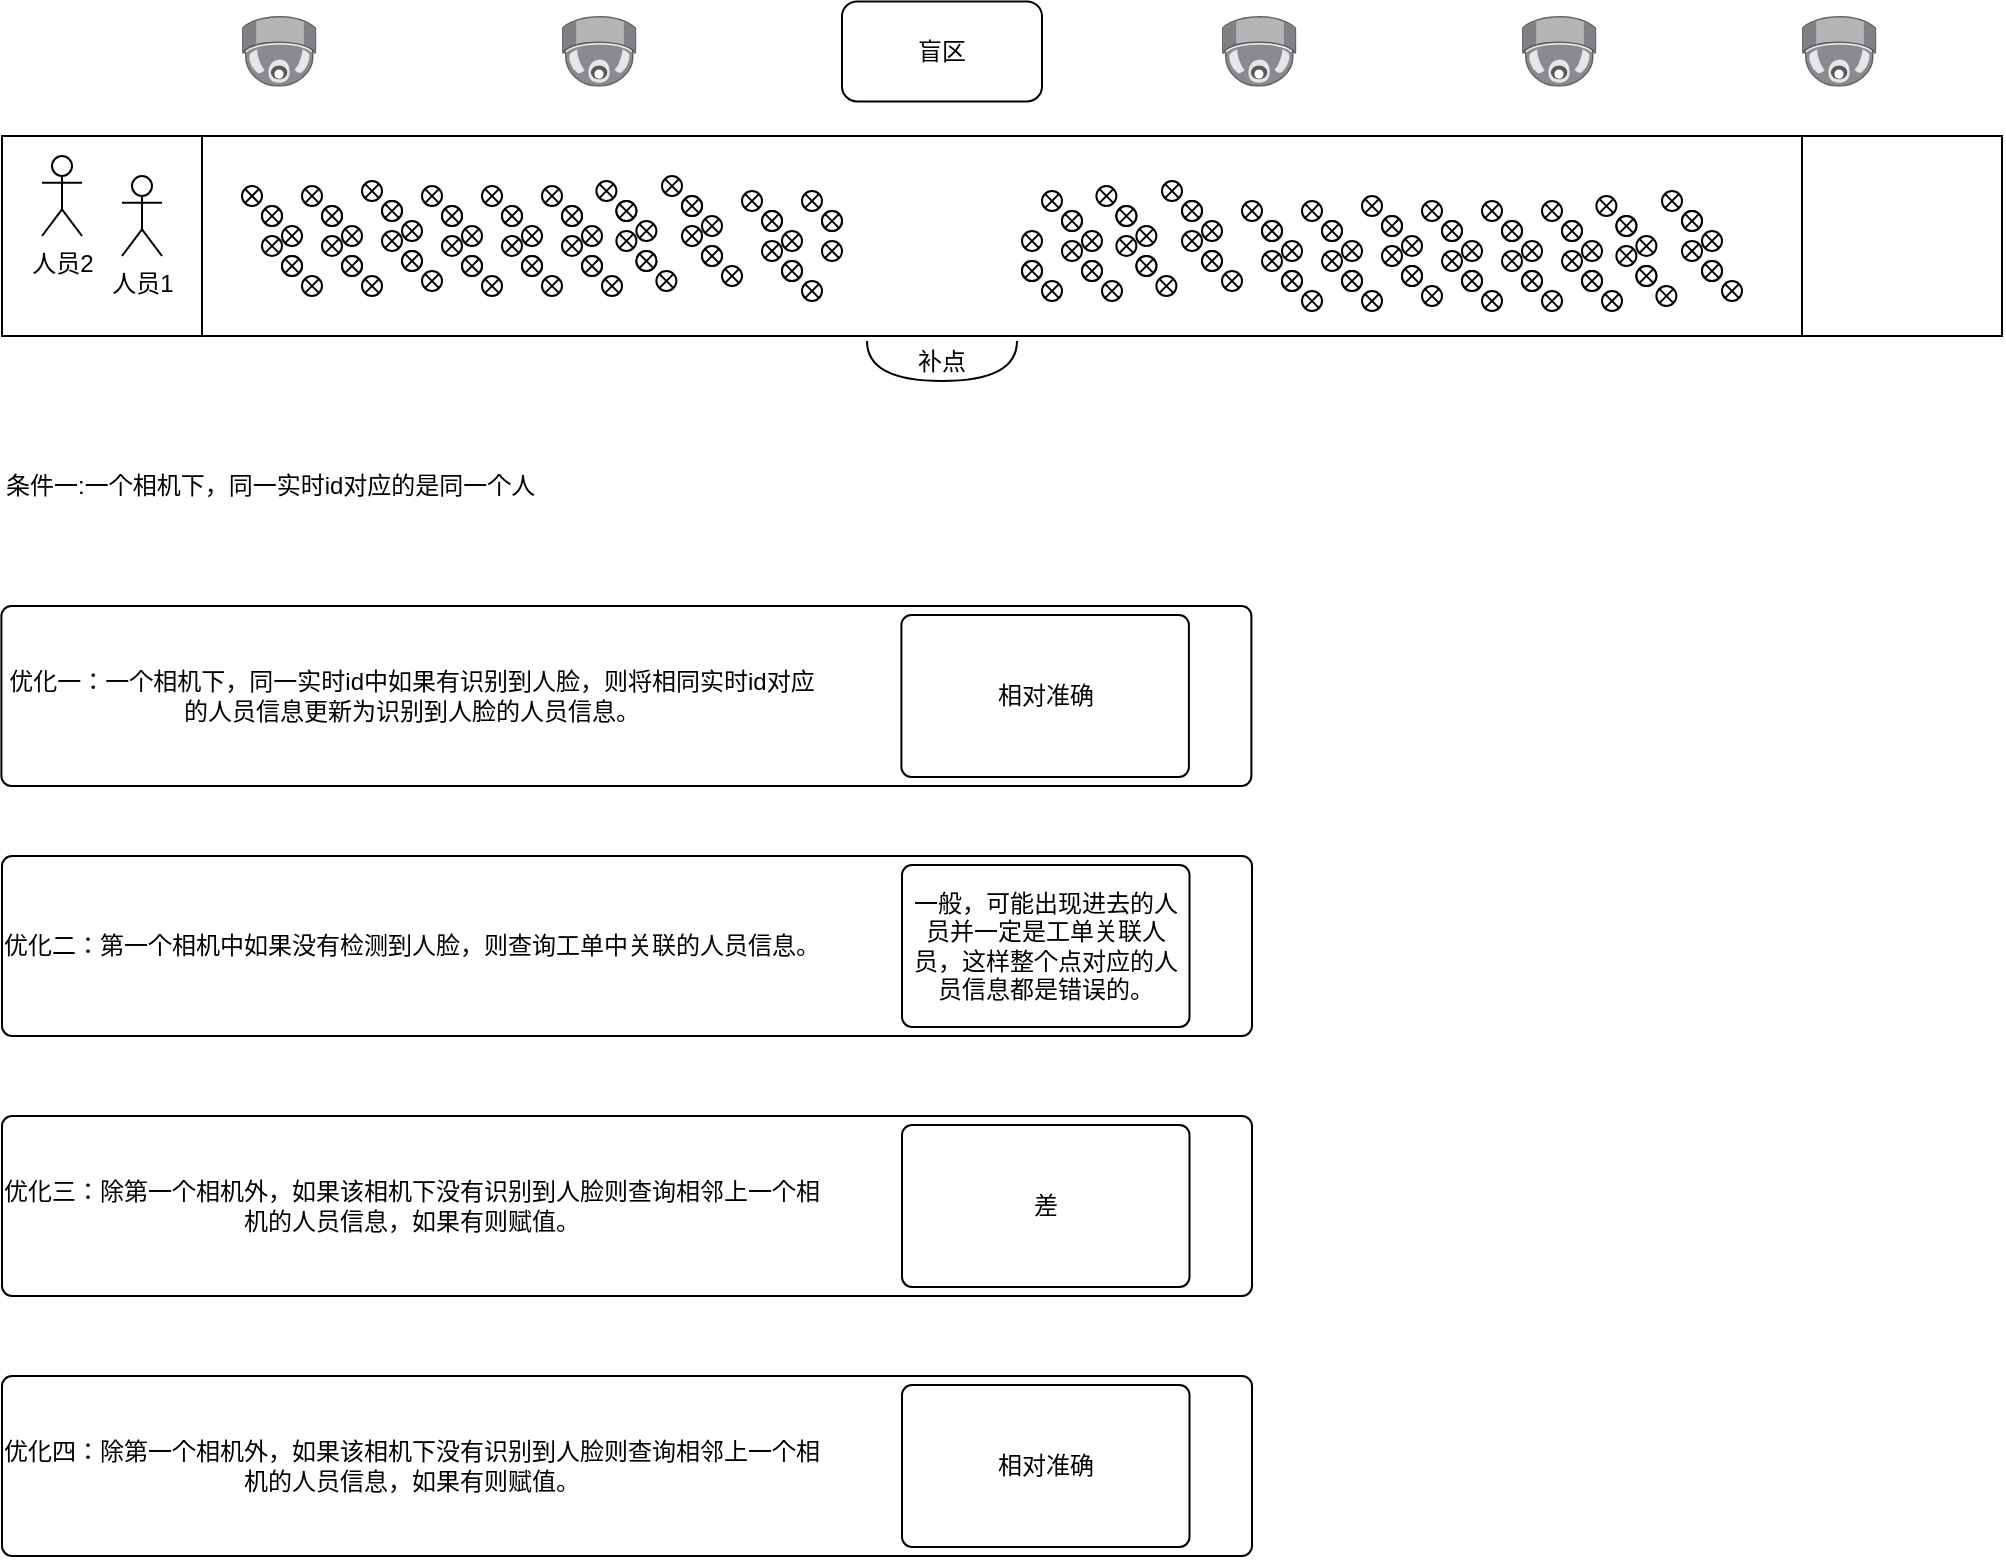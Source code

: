 <mxfile version="20.3.0" type="github">
  <diagram id="38toCDtvO72y1MS8dI_N" name="第 1 页">
    <mxGraphModel dx="892" dy="609" grid="1" gridSize="10" guides="1" tooltips="1" connect="1" arrows="1" fold="1" page="1" pageScale="1" pageWidth="827" pageHeight="1169" math="0" shadow="0">
      <root>
        <mxCell id="0" />
        <mxCell id="1" parent="0" />
        <mxCell id="1rM6C2h5TiVr_Z7WdG6Z-2" value="" style="shape=process;whiteSpace=wrap;html=1;backgroundOutline=1;" vertex="1" parent="1">
          <mxGeometry x="30" y="350" width="1000" height="100" as="geometry" />
        </mxCell>
        <mxCell id="1rM6C2h5TiVr_Z7WdG6Z-3" value="" style="points=[];aspect=fixed;html=1;align=center;shadow=0;dashed=0;image;image=img/lib/allied_telesis/security/Surveillance_Camera_Ceiling.svg;" vertex="1" parent="1">
          <mxGeometry x="150" y="290" width="37.2" height="35.4" as="geometry" />
        </mxCell>
        <mxCell id="1rM6C2h5TiVr_Z7WdG6Z-4" value="" style="points=[];aspect=fixed;html=1;align=center;shadow=0;dashed=0;image;image=img/lib/allied_telesis/security/Surveillance_Camera_Ceiling.svg;" vertex="1" parent="1">
          <mxGeometry x="310" y="290" width="37.2" height="35.4" as="geometry" />
        </mxCell>
        <mxCell id="1rM6C2h5TiVr_Z7WdG6Z-6" value="" style="points=[];aspect=fixed;html=1;align=center;shadow=0;dashed=0;image;image=img/lib/allied_telesis/security/Surveillance_Camera_Ceiling.svg;" vertex="1" parent="1">
          <mxGeometry x="640" y="290" width="37.2" height="35.4" as="geometry" />
        </mxCell>
        <mxCell id="1rM6C2h5TiVr_Z7WdG6Z-8" value="人员2" style="shape=umlActor;verticalLabelPosition=bottom;verticalAlign=top;html=1;" vertex="1" parent="1">
          <mxGeometry x="50" y="360" width="20" height="40" as="geometry" />
        </mxCell>
        <mxCell id="1rM6C2h5TiVr_Z7WdG6Z-9" value="" style="points=[];aspect=fixed;html=1;align=center;shadow=0;dashed=0;image;image=img/lib/allied_telesis/security/Surveillance_Camera_Ceiling.svg;" vertex="1" parent="1">
          <mxGeometry x="790" y="290" width="37.2" height="35.4" as="geometry" />
        </mxCell>
        <mxCell id="1rM6C2h5TiVr_Z7WdG6Z-10" value="" style="points=[];aspect=fixed;html=1;align=center;shadow=0;dashed=0;image;image=img/lib/allied_telesis/security/Surveillance_Camera_Ceiling.svg;" vertex="1" parent="1">
          <mxGeometry x="930" y="290" width="37.2" height="35.4" as="geometry" />
        </mxCell>
        <mxCell id="1rM6C2h5TiVr_Z7WdG6Z-11" value="人员1" style="shape=umlActor;verticalLabelPosition=bottom;verticalAlign=top;html=1;" vertex="1" parent="1">
          <mxGeometry x="90" y="370" width="20" height="40" as="geometry" />
        </mxCell>
        <mxCell id="1rM6C2h5TiVr_Z7WdG6Z-12" value="" style="shape=sumEllipse;perimeter=ellipsePerimeter;whiteSpace=wrap;html=1;backgroundOutline=1;" vertex="1" parent="1">
          <mxGeometry x="150" y="375" width="10" height="10" as="geometry" />
        </mxCell>
        <mxCell id="1rM6C2h5TiVr_Z7WdG6Z-13" value="" style="shape=sumEllipse;perimeter=ellipsePerimeter;whiteSpace=wrap;html=1;backgroundOutline=1;" vertex="1" parent="1">
          <mxGeometry x="160" y="400" width="10" height="10" as="geometry" />
        </mxCell>
        <mxCell id="1rM6C2h5TiVr_Z7WdG6Z-14" value="" style="shape=sumEllipse;perimeter=ellipsePerimeter;whiteSpace=wrap;html=1;backgroundOutline=1;" vertex="1" parent="1">
          <mxGeometry x="180" y="375" width="10" height="10" as="geometry" />
        </mxCell>
        <mxCell id="1rM6C2h5TiVr_Z7WdG6Z-15" value="" style="shape=sumEllipse;perimeter=ellipsePerimeter;whiteSpace=wrap;html=1;backgroundOutline=1;" vertex="1" parent="1">
          <mxGeometry x="190" y="400" width="10" height="10" as="geometry" />
        </mxCell>
        <mxCell id="1rM6C2h5TiVr_Z7WdG6Z-16" value="" style="shape=sumEllipse;perimeter=ellipsePerimeter;whiteSpace=wrap;html=1;backgroundOutline=1;" vertex="1" parent="1">
          <mxGeometry x="210" y="372.5" width="10" height="10" as="geometry" />
        </mxCell>
        <mxCell id="1rM6C2h5TiVr_Z7WdG6Z-17" value="" style="shape=sumEllipse;perimeter=ellipsePerimeter;whiteSpace=wrap;html=1;backgroundOutline=1;" vertex="1" parent="1">
          <mxGeometry x="220" y="397.5" width="10" height="10" as="geometry" />
        </mxCell>
        <mxCell id="1rM6C2h5TiVr_Z7WdG6Z-18" value="" style="shape=sumEllipse;perimeter=ellipsePerimeter;whiteSpace=wrap;html=1;backgroundOutline=1;" vertex="1" parent="1">
          <mxGeometry x="240" y="375" width="10" height="10" as="geometry" />
        </mxCell>
        <mxCell id="1rM6C2h5TiVr_Z7WdG6Z-19" value="" style="shape=sumEllipse;perimeter=ellipsePerimeter;whiteSpace=wrap;html=1;backgroundOutline=1;" vertex="1" parent="1">
          <mxGeometry x="250" y="400" width="10" height="10" as="geometry" />
        </mxCell>
        <mxCell id="1rM6C2h5TiVr_Z7WdG6Z-20" value="" style="shape=sumEllipse;perimeter=ellipsePerimeter;whiteSpace=wrap;html=1;backgroundOutline=1;" vertex="1" parent="1">
          <mxGeometry x="270" y="375" width="10" height="10" as="geometry" />
        </mxCell>
        <mxCell id="1rM6C2h5TiVr_Z7WdG6Z-21" value="" style="shape=sumEllipse;perimeter=ellipsePerimeter;whiteSpace=wrap;html=1;backgroundOutline=1;" vertex="1" parent="1">
          <mxGeometry x="280" y="400" width="10" height="10" as="geometry" />
        </mxCell>
        <mxCell id="1rM6C2h5TiVr_Z7WdG6Z-22" value="" style="shape=sumEllipse;perimeter=ellipsePerimeter;whiteSpace=wrap;html=1;backgroundOutline=1;" vertex="1" parent="1">
          <mxGeometry x="300" y="375" width="10" height="10" as="geometry" />
        </mxCell>
        <mxCell id="1rM6C2h5TiVr_Z7WdG6Z-23" value="" style="shape=sumEllipse;perimeter=ellipsePerimeter;whiteSpace=wrap;html=1;backgroundOutline=1;" vertex="1" parent="1">
          <mxGeometry x="310" y="400" width="10" height="10" as="geometry" />
        </mxCell>
        <mxCell id="1rM6C2h5TiVr_Z7WdG6Z-24" value="" style="shape=sumEllipse;perimeter=ellipsePerimeter;whiteSpace=wrap;html=1;backgroundOutline=1;" vertex="1" parent="1">
          <mxGeometry x="327.2" y="372.5" width="10" height="10" as="geometry" />
        </mxCell>
        <mxCell id="1rM6C2h5TiVr_Z7WdG6Z-25" value="" style="shape=sumEllipse;perimeter=ellipsePerimeter;whiteSpace=wrap;html=1;backgroundOutline=1;" vertex="1" parent="1">
          <mxGeometry x="337.2" y="397.5" width="10" height="10" as="geometry" />
        </mxCell>
        <mxCell id="1rM6C2h5TiVr_Z7WdG6Z-26" value="" style="shape=sumEllipse;perimeter=ellipsePerimeter;whiteSpace=wrap;html=1;backgroundOutline=1;" vertex="1" parent="1">
          <mxGeometry x="360" y="370" width="10" height="10" as="geometry" />
        </mxCell>
        <mxCell id="1rM6C2h5TiVr_Z7WdG6Z-27" value="" style="shape=sumEllipse;perimeter=ellipsePerimeter;whiteSpace=wrap;html=1;backgroundOutline=1;" vertex="1" parent="1">
          <mxGeometry x="370" y="395" width="10" height="10" as="geometry" />
        </mxCell>
        <mxCell id="1rM6C2h5TiVr_Z7WdG6Z-28" value="" style="shape=sumEllipse;perimeter=ellipsePerimeter;whiteSpace=wrap;html=1;backgroundOutline=1;" vertex="1" parent="1">
          <mxGeometry x="160" y="385" width="10" height="10" as="geometry" />
        </mxCell>
        <mxCell id="1rM6C2h5TiVr_Z7WdG6Z-29" value="" style="shape=sumEllipse;perimeter=ellipsePerimeter;whiteSpace=wrap;html=1;backgroundOutline=1;" vertex="1" parent="1">
          <mxGeometry x="170" y="410" width="10" height="10" as="geometry" />
        </mxCell>
        <mxCell id="1rM6C2h5TiVr_Z7WdG6Z-30" value="" style="shape=sumEllipse;perimeter=ellipsePerimeter;whiteSpace=wrap;html=1;backgroundOutline=1;" vertex="1" parent="1">
          <mxGeometry x="190" y="385" width="10" height="10" as="geometry" />
        </mxCell>
        <mxCell id="1rM6C2h5TiVr_Z7WdG6Z-31" value="" style="shape=sumEllipse;perimeter=ellipsePerimeter;whiteSpace=wrap;html=1;backgroundOutline=1;" vertex="1" parent="1">
          <mxGeometry x="200" y="410" width="10" height="10" as="geometry" />
        </mxCell>
        <mxCell id="1rM6C2h5TiVr_Z7WdG6Z-32" value="" style="shape=sumEllipse;perimeter=ellipsePerimeter;whiteSpace=wrap;html=1;backgroundOutline=1;" vertex="1" parent="1">
          <mxGeometry x="220" y="382.5" width="10" height="10" as="geometry" />
        </mxCell>
        <mxCell id="1rM6C2h5TiVr_Z7WdG6Z-33" value="" style="shape=sumEllipse;perimeter=ellipsePerimeter;whiteSpace=wrap;html=1;backgroundOutline=1;" vertex="1" parent="1">
          <mxGeometry x="230" y="407.5" width="10" height="10" as="geometry" />
        </mxCell>
        <mxCell id="1rM6C2h5TiVr_Z7WdG6Z-34" value="" style="shape=sumEllipse;perimeter=ellipsePerimeter;whiteSpace=wrap;html=1;backgroundOutline=1;" vertex="1" parent="1">
          <mxGeometry x="250" y="385" width="10" height="10" as="geometry" />
        </mxCell>
        <mxCell id="1rM6C2h5TiVr_Z7WdG6Z-35" value="" style="shape=sumEllipse;perimeter=ellipsePerimeter;whiteSpace=wrap;html=1;backgroundOutline=1;" vertex="1" parent="1">
          <mxGeometry x="260" y="410" width="10" height="10" as="geometry" />
        </mxCell>
        <mxCell id="1rM6C2h5TiVr_Z7WdG6Z-36" value="" style="shape=sumEllipse;perimeter=ellipsePerimeter;whiteSpace=wrap;html=1;backgroundOutline=1;" vertex="1" parent="1">
          <mxGeometry x="280" y="385" width="10" height="10" as="geometry" />
        </mxCell>
        <mxCell id="1rM6C2h5TiVr_Z7WdG6Z-37" value="" style="shape=sumEllipse;perimeter=ellipsePerimeter;whiteSpace=wrap;html=1;backgroundOutline=1;" vertex="1" parent="1">
          <mxGeometry x="290" y="410" width="10" height="10" as="geometry" />
        </mxCell>
        <mxCell id="1rM6C2h5TiVr_Z7WdG6Z-38" value="" style="shape=sumEllipse;perimeter=ellipsePerimeter;whiteSpace=wrap;html=1;backgroundOutline=1;" vertex="1" parent="1">
          <mxGeometry x="310" y="385" width="10" height="10" as="geometry" />
        </mxCell>
        <mxCell id="1rM6C2h5TiVr_Z7WdG6Z-39" value="" style="shape=sumEllipse;perimeter=ellipsePerimeter;whiteSpace=wrap;html=1;backgroundOutline=1;" vertex="1" parent="1">
          <mxGeometry x="320" y="410" width="10" height="10" as="geometry" />
        </mxCell>
        <mxCell id="1rM6C2h5TiVr_Z7WdG6Z-40" value="" style="shape=sumEllipse;perimeter=ellipsePerimeter;whiteSpace=wrap;html=1;backgroundOutline=1;" vertex="1" parent="1">
          <mxGeometry x="337.2" y="382.5" width="10" height="10" as="geometry" />
        </mxCell>
        <mxCell id="1rM6C2h5TiVr_Z7WdG6Z-41" value="" style="shape=sumEllipse;perimeter=ellipsePerimeter;whiteSpace=wrap;html=1;backgroundOutline=1;" vertex="1" parent="1">
          <mxGeometry x="347.2" y="407.5" width="10" height="10" as="geometry" />
        </mxCell>
        <mxCell id="1rM6C2h5TiVr_Z7WdG6Z-42" value="" style="shape=sumEllipse;perimeter=ellipsePerimeter;whiteSpace=wrap;html=1;backgroundOutline=1;" vertex="1" parent="1">
          <mxGeometry x="370" y="380" width="10" height="10" as="geometry" />
        </mxCell>
        <mxCell id="1rM6C2h5TiVr_Z7WdG6Z-43" value="" style="shape=sumEllipse;perimeter=ellipsePerimeter;whiteSpace=wrap;html=1;backgroundOutline=1;" vertex="1" parent="1">
          <mxGeometry x="380" y="405" width="10" height="10" as="geometry" />
        </mxCell>
        <mxCell id="1rM6C2h5TiVr_Z7WdG6Z-44" value="" style="shape=sumEllipse;perimeter=ellipsePerimeter;whiteSpace=wrap;html=1;backgroundOutline=1;" vertex="1" parent="1">
          <mxGeometry x="160" y="385" width="10" height="10" as="geometry" />
        </mxCell>
        <mxCell id="1rM6C2h5TiVr_Z7WdG6Z-45" value="" style="shape=sumEllipse;perimeter=ellipsePerimeter;whiteSpace=wrap;html=1;backgroundOutline=1;" vertex="1" parent="1">
          <mxGeometry x="170" y="410" width="10" height="10" as="geometry" />
        </mxCell>
        <mxCell id="1rM6C2h5TiVr_Z7WdG6Z-46" value="" style="shape=sumEllipse;perimeter=ellipsePerimeter;whiteSpace=wrap;html=1;backgroundOutline=1;" vertex="1" parent="1">
          <mxGeometry x="190" y="385" width="10" height="10" as="geometry" />
        </mxCell>
        <mxCell id="1rM6C2h5TiVr_Z7WdG6Z-47" value="" style="shape=sumEllipse;perimeter=ellipsePerimeter;whiteSpace=wrap;html=1;backgroundOutline=1;" vertex="1" parent="1">
          <mxGeometry x="200" y="410" width="10" height="10" as="geometry" />
        </mxCell>
        <mxCell id="1rM6C2h5TiVr_Z7WdG6Z-48" value="" style="shape=sumEllipse;perimeter=ellipsePerimeter;whiteSpace=wrap;html=1;backgroundOutline=1;" vertex="1" parent="1">
          <mxGeometry x="220" y="382.5" width="10" height="10" as="geometry" />
        </mxCell>
        <mxCell id="1rM6C2h5TiVr_Z7WdG6Z-49" value="" style="shape=sumEllipse;perimeter=ellipsePerimeter;whiteSpace=wrap;html=1;backgroundOutline=1;" vertex="1" parent="1">
          <mxGeometry x="230" y="407.5" width="10" height="10" as="geometry" />
        </mxCell>
        <mxCell id="1rM6C2h5TiVr_Z7WdG6Z-50" value="" style="shape=sumEllipse;perimeter=ellipsePerimeter;whiteSpace=wrap;html=1;backgroundOutline=1;" vertex="1" parent="1">
          <mxGeometry x="250" y="385" width="10" height="10" as="geometry" />
        </mxCell>
        <mxCell id="1rM6C2h5TiVr_Z7WdG6Z-51" value="" style="shape=sumEllipse;perimeter=ellipsePerimeter;whiteSpace=wrap;html=1;backgroundOutline=1;" vertex="1" parent="1">
          <mxGeometry x="260" y="410" width="10" height="10" as="geometry" />
        </mxCell>
        <mxCell id="1rM6C2h5TiVr_Z7WdG6Z-52" value="" style="shape=sumEllipse;perimeter=ellipsePerimeter;whiteSpace=wrap;html=1;backgroundOutline=1;" vertex="1" parent="1">
          <mxGeometry x="280" y="385" width="10" height="10" as="geometry" />
        </mxCell>
        <mxCell id="1rM6C2h5TiVr_Z7WdG6Z-53" value="" style="shape=sumEllipse;perimeter=ellipsePerimeter;whiteSpace=wrap;html=1;backgroundOutline=1;" vertex="1" parent="1">
          <mxGeometry x="290" y="410" width="10" height="10" as="geometry" />
        </mxCell>
        <mxCell id="1rM6C2h5TiVr_Z7WdG6Z-54" value="" style="shape=sumEllipse;perimeter=ellipsePerimeter;whiteSpace=wrap;html=1;backgroundOutline=1;" vertex="1" parent="1">
          <mxGeometry x="310" y="385" width="10" height="10" as="geometry" />
        </mxCell>
        <mxCell id="1rM6C2h5TiVr_Z7WdG6Z-55" value="" style="shape=sumEllipse;perimeter=ellipsePerimeter;whiteSpace=wrap;html=1;backgroundOutline=1;" vertex="1" parent="1">
          <mxGeometry x="320" y="410" width="10" height="10" as="geometry" />
        </mxCell>
        <mxCell id="1rM6C2h5TiVr_Z7WdG6Z-56" value="" style="shape=sumEllipse;perimeter=ellipsePerimeter;whiteSpace=wrap;html=1;backgroundOutline=1;" vertex="1" parent="1">
          <mxGeometry x="337.2" y="382.5" width="10" height="10" as="geometry" />
        </mxCell>
        <mxCell id="1rM6C2h5TiVr_Z7WdG6Z-57" value="" style="shape=sumEllipse;perimeter=ellipsePerimeter;whiteSpace=wrap;html=1;backgroundOutline=1;" vertex="1" parent="1">
          <mxGeometry x="347.2" y="407.5" width="10" height="10" as="geometry" />
        </mxCell>
        <mxCell id="1rM6C2h5TiVr_Z7WdG6Z-58" value="" style="shape=sumEllipse;perimeter=ellipsePerimeter;whiteSpace=wrap;html=1;backgroundOutline=1;" vertex="1" parent="1">
          <mxGeometry x="370" y="380" width="10" height="10" as="geometry" />
        </mxCell>
        <mxCell id="1rM6C2h5TiVr_Z7WdG6Z-59" value="" style="shape=sumEllipse;perimeter=ellipsePerimeter;whiteSpace=wrap;html=1;backgroundOutline=1;" vertex="1" parent="1">
          <mxGeometry x="380" y="405" width="10" height="10" as="geometry" />
        </mxCell>
        <mxCell id="1rM6C2h5TiVr_Z7WdG6Z-60" value="" style="shape=sumEllipse;perimeter=ellipsePerimeter;whiteSpace=wrap;html=1;backgroundOutline=1;" vertex="1" parent="1">
          <mxGeometry x="170" y="395" width="10" height="10" as="geometry" />
        </mxCell>
        <mxCell id="1rM6C2h5TiVr_Z7WdG6Z-61" value="" style="shape=sumEllipse;perimeter=ellipsePerimeter;whiteSpace=wrap;html=1;backgroundOutline=1;" vertex="1" parent="1">
          <mxGeometry x="180" y="420" width="10" height="10" as="geometry" />
        </mxCell>
        <mxCell id="1rM6C2h5TiVr_Z7WdG6Z-62" value="" style="shape=sumEllipse;perimeter=ellipsePerimeter;whiteSpace=wrap;html=1;backgroundOutline=1;" vertex="1" parent="1">
          <mxGeometry x="200" y="395" width="10" height="10" as="geometry" />
        </mxCell>
        <mxCell id="1rM6C2h5TiVr_Z7WdG6Z-63" value="" style="shape=sumEllipse;perimeter=ellipsePerimeter;whiteSpace=wrap;html=1;backgroundOutline=1;" vertex="1" parent="1">
          <mxGeometry x="210" y="420" width="10" height="10" as="geometry" />
        </mxCell>
        <mxCell id="1rM6C2h5TiVr_Z7WdG6Z-64" value="" style="shape=sumEllipse;perimeter=ellipsePerimeter;whiteSpace=wrap;html=1;backgroundOutline=1;" vertex="1" parent="1">
          <mxGeometry x="230" y="392.5" width="10" height="10" as="geometry" />
        </mxCell>
        <mxCell id="1rM6C2h5TiVr_Z7WdG6Z-65" value="" style="shape=sumEllipse;perimeter=ellipsePerimeter;whiteSpace=wrap;html=1;backgroundOutline=1;" vertex="1" parent="1">
          <mxGeometry x="240" y="417.5" width="10" height="10" as="geometry" />
        </mxCell>
        <mxCell id="1rM6C2h5TiVr_Z7WdG6Z-66" value="" style="shape=sumEllipse;perimeter=ellipsePerimeter;whiteSpace=wrap;html=1;backgroundOutline=1;" vertex="1" parent="1">
          <mxGeometry x="260" y="395" width="10" height="10" as="geometry" />
        </mxCell>
        <mxCell id="1rM6C2h5TiVr_Z7WdG6Z-67" value="" style="shape=sumEllipse;perimeter=ellipsePerimeter;whiteSpace=wrap;html=1;backgroundOutline=1;" vertex="1" parent="1">
          <mxGeometry x="270" y="420" width="10" height="10" as="geometry" />
        </mxCell>
        <mxCell id="1rM6C2h5TiVr_Z7WdG6Z-68" value="" style="shape=sumEllipse;perimeter=ellipsePerimeter;whiteSpace=wrap;html=1;backgroundOutline=1;" vertex="1" parent="1">
          <mxGeometry x="290" y="395" width="10" height="10" as="geometry" />
        </mxCell>
        <mxCell id="1rM6C2h5TiVr_Z7WdG6Z-69" value="" style="shape=sumEllipse;perimeter=ellipsePerimeter;whiteSpace=wrap;html=1;backgroundOutline=1;" vertex="1" parent="1">
          <mxGeometry x="300" y="420" width="10" height="10" as="geometry" />
        </mxCell>
        <mxCell id="1rM6C2h5TiVr_Z7WdG6Z-70" value="" style="shape=sumEllipse;perimeter=ellipsePerimeter;whiteSpace=wrap;html=1;backgroundOutline=1;" vertex="1" parent="1">
          <mxGeometry x="320" y="395" width="10" height="10" as="geometry" />
        </mxCell>
        <mxCell id="1rM6C2h5TiVr_Z7WdG6Z-71" value="" style="shape=sumEllipse;perimeter=ellipsePerimeter;whiteSpace=wrap;html=1;backgroundOutline=1;" vertex="1" parent="1">
          <mxGeometry x="330" y="420" width="10" height="10" as="geometry" />
        </mxCell>
        <mxCell id="1rM6C2h5TiVr_Z7WdG6Z-72" value="" style="shape=sumEllipse;perimeter=ellipsePerimeter;whiteSpace=wrap;html=1;backgroundOutline=1;" vertex="1" parent="1">
          <mxGeometry x="347.2" y="392.5" width="10" height="10" as="geometry" />
        </mxCell>
        <mxCell id="1rM6C2h5TiVr_Z7WdG6Z-73" value="" style="shape=sumEllipse;perimeter=ellipsePerimeter;whiteSpace=wrap;html=1;backgroundOutline=1;" vertex="1" parent="1">
          <mxGeometry x="357.2" y="417.5" width="10" height="10" as="geometry" />
        </mxCell>
        <mxCell id="1rM6C2h5TiVr_Z7WdG6Z-74" value="" style="shape=sumEllipse;perimeter=ellipsePerimeter;whiteSpace=wrap;html=1;backgroundOutline=1;" vertex="1" parent="1">
          <mxGeometry x="380" y="390" width="10" height="10" as="geometry" />
        </mxCell>
        <mxCell id="1rM6C2h5TiVr_Z7WdG6Z-75" value="" style="shape=sumEllipse;perimeter=ellipsePerimeter;whiteSpace=wrap;html=1;backgroundOutline=1;" vertex="1" parent="1">
          <mxGeometry x="390" y="415" width="10" height="10" as="geometry" />
        </mxCell>
        <mxCell id="1rM6C2h5TiVr_Z7WdG6Z-76" value="" style="shape=sumEllipse;perimeter=ellipsePerimeter;whiteSpace=wrap;html=1;backgroundOutline=1;" vertex="1" parent="1">
          <mxGeometry x="400" y="377.5" width="10" height="10" as="geometry" />
        </mxCell>
        <mxCell id="1rM6C2h5TiVr_Z7WdG6Z-77" value="" style="shape=sumEllipse;perimeter=ellipsePerimeter;whiteSpace=wrap;html=1;backgroundOutline=1;" vertex="1" parent="1">
          <mxGeometry x="410" y="402.5" width="10" height="10" as="geometry" />
        </mxCell>
        <mxCell id="1rM6C2h5TiVr_Z7WdG6Z-78" value="" style="shape=sumEllipse;perimeter=ellipsePerimeter;whiteSpace=wrap;html=1;backgroundOutline=1;" vertex="1" parent="1">
          <mxGeometry x="430" y="377.5" width="10" height="10" as="geometry" />
        </mxCell>
        <mxCell id="1rM6C2h5TiVr_Z7WdG6Z-79" value="" style="shape=sumEllipse;perimeter=ellipsePerimeter;whiteSpace=wrap;html=1;backgroundOutline=1;" vertex="1" parent="1">
          <mxGeometry x="440" y="402.5" width="10" height="10" as="geometry" />
        </mxCell>
        <mxCell id="1rM6C2h5TiVr_Z7WdG6Z-86" value="" style="shape=sumEllipse;perimeter=ellipsePerimeter;whiteSpace=wrap;html=1;backgroundOutline=1;" vertex="1" parent="1">
          <mxGeometry x="550" y="377.5" width="10" height="10" as="geometry" />
        </mxCell>
        <mxCell id="1rM6C2h5TiVr_Z7WdG6Z-87" value="" style="shape=sumEllipse;perimeter=ellipsePerimeter;whiteSpace=wrap;html=1;backgroundOutline=1;" vertex="1" parent="1">
          <mxGeometry x="560" y="402.5" width="10" height="10" as="geometry" />
        </mxCell>
        <mxCell id="1rM6C2h5TiVr_Z7WdG6Z-88" value="" style="shape=sumEllipse;perimeter=ellipsePerimeter;whiteSpace=wrap;html=1;backgroundOutline=1;" vertex="1" parent="1">
          <mxGeometry x="577.2" y="375" width="10" height="10" as="geometry" />
        </mxCell>
        <mxCell id="1rM6C2h5TiVr_Z7WdG6Z-89" value="" style="shape=sumEllipse;perimeter=ellipsePerimeter;whiteSpace=wrap;html=1;backgroundOutline=1;" vertex="1" parent="1">
          <mxGeometry x="587.2" y="400" width="10" height="10" as="geometry" />
        </mxCell>
        <mxCell id="1rM6C2h5TiVr_Z7WdG6Z-90" value="" style="shape=sumEllipse;perimeter=ellipsePerimeter;whiteSpace=wrap;html=1;backgroundOutline=1;" vertex="1" parent="1">
          <mxGeometry x="610" y="372.5" width="10" height="10" as="geometry" />
        </mxCell>
        <mxCell id="1rM6C2h5TiVr_Z7WdG6Z-91" value="" style="shape=sumEllipse;perimeter=ellipsePerimeter;whiteSpace=wrap;html=1;backgroundOutline=1;" vertex="1" parent="1">
          <mxGeometry x="620" y="397.5" width="10" height="10" as="geometry" />
        </mxCell>
        <mxCell id="1rM6C2h5TiVr_Z7WdG6Z-92" value="" style="shape=sumEllipse;perimeter=ellipsePerimeter;whiteSpace=wrap;html=1;backgroundOutline=1;" vertex="1" parent="1">
          <mxGeometry x="410" y="387.5" width="10" height="10" as="geometry" />
        </mxCell>
        <mxCell id="1rM6C2h5TiVr_Z7WdG6Z-93" value="" style="shape=sumEllipse;perimeter=ellipsePerimeter;whiteSpace=wrap;html=1;backgroundOutline=1;" vertex="1" parent="1">
          <mxGeometry x="420" y="412.5" width="10" height="10" as="geometry" />
        </mxCell>
        <mxCell id="1rM6C2h5TiVr_Z7WdG6Z-94" value="" style="shape=sumEllipse;perimeter=ellipsePerimeter;whiteSpace=wrap;html=1;backgroundOutline=1;" vertex="1" parent="1">
          <mxGeometry x="440" y="387.5" width="10" height="10" as="geometry" />
        </mxCell>
        <mxCell id="1rM6C2h5TiVr_Z7WdG6Z-101" value="" style="shape=sumEllipse;perimeter=ellipsePerimeter;whiteSpace=wrap;html=1;backgroundOutline=1;" vertex="1" parent="1">
          <mxGeometry x="540" y="412.5" width="10" height="10" as="geometry" />
        </mxCell>
        <mxCell id="1rM6C2h5TiVr_Z7WdG6Z-102" value="" style="shape=sumEllipse;perimeter=ellipsePerimeter;whiteSpace=wrap;html=1;backgroundOutline=1;" vertex="1" parent="1">
          <mxGeometry x="560" y="387.5" width="10" height="10" as="geometry" />
        </mxCell>
        <mxCell id="1rM6C2h5TiVr_Z7WdG6Z-103" value="" style="shape=sumEllipse;perimeter=ellipsePerimeter;whiteSpace=wrap;html=1;backgroundOutline=1;" vertex="1" parent="1">
          <mxGeometry x="570" y="412.5" width="10" height="10" as="geometry" />
        </mxCell>
        <mxCell id="1rM6C2h5TiVr_Z7WdG6Z-104" value="" style="shape=sumEllipse;perimeter=ellipsePerimeter;whiteSpace=wrap;html=1;backgroundOutline=1;" vertex="1" parent="1">
          <mxGeometry x="587.2" y="385" width="10" height="10" as="geometry" />
        </mxCell>
        <mxCell id="1rM6C2h5TiVr_Z7WdG6Z-105" value="" style="shape=sumEllipse;perimeter=ellipsePerimeter;whiteSpace=wrap;html=1;backgroundOutline=1;" vertex="1" parent="1">
          <mxGeometry x="597.2" y="410" width="10" height="10" as="geometry" />
        </mxCell>
        <mxCell id="1rM6C2h5TiVr_Z7WdG6Z-106" value="" style="shape=sumEllipse;perimeter=ellipsePerimeter;whiteSpace=wrap;html=1;backgroundOutline=1;" vertex="1" parent="1">
          <mxGeometry x="620" y="382.5" width="10" height="10" as="geometry" />
        </mxCell>
        <mxCell id="1rM6C2h5TiVr_Z7WdG6Z-107" value="" style="shape=sumEllipse;perimeter=ellipsePerimeter;whiteSpace=wrap;html=1;backgroundOutline=1;" vertex="1" parent="1">
          <mxGeometry x="630" y="407.5" width="10" height="10" as="geometry" />
        </mxCell>
        <mxCell id="1rM6C2h5TiVr_Z7WdG6Z-108" value="" style="shape=sumEllipse;perimeter=ellipsePerimeter;whiteSpace=wrap;html=1;backgroundOutline=1;" vertex="1" parent="1">
          <mxGeometry x="410" y="387.5" width="10" height="10" as="geometry" />
        </mxCell>
        <mxCell id="1rM6C2h5TiVr_Z7WdG6Z-109" value="" style="shape=sumEllipse;perimeter=ellipsePerimeter;whiteSpace=wrap;html=1;backgroundOutline=1;" vertex="1" parent="1">
          <mxGeometry x="420" y="412.5" width="10" height="10" as="geometry" />
        </mxCell>
        <mxCell id="1rM6C2h5TiVr_Z7WdG6Z-110" value="" style="shape=sumEllipse;perimeter=ellipsePerimeter;whiteSpace=wrap;html=1;backgroundOutline=1;" vertex="1" parent="1">
          <mxGeometry x="440" y="387.5" width="10" height="10" as="geometry" />
        </mxCell>
        <mxCell id="1rM6C2h5TiVr_Z7WdG6Z-117" value="" style="shape=sumEllipse;perimeter=ellipsePerimeter;whiteSpace=wrap;html=1;backgroundOutline=1;" vertex="1" parent="1">
          <mxGeometry x="540" y="412.5" width="10" height="10" as="geometry" />
        </mxCell>
        <mxCell id="1rM6C2h5TiVr_Z7WdG6Z-118" value="" style="shape=sumEllipse;perimeter=ellipsePerimeter;whiteSpace=wrap;html=1;backgroundOutline=1;" vertex="1" parent="1">
          <mxGeometry x="560" y="387.5" width="10" height="10" as="geometry" />
        </mxCell>
        <mxCell id="1rM6C2h5TiVr_Z7WdG6Z-119" value="" style="shape=sumEllipse;perimeter=ellipsePerimeter;whiteSpace=wrap;html=1;backgroundOutline=1;" vertex="1" parent="1">
          <mxGeometry x="570" y="412.5" width="10" height="10" as="geometry" />
        </mxCell>
        <mxCell id="1rM6C2h5TiVr_Z7WdG6Z-120" value="" style="shape=sumEllipse;perimeter=ellipsePerimeter;whiteSpace=wrap;html=1;backgroundOutline=1;" vertex="1" parent="1">
          <mxGeometry x="587.2" y="385" width="10" height="10" as="geometry" />
        </mxCell>
        <mxCell id="1rM6C2h5TiVr_Z7WdG6Z-121" value="" style="shape=sumEllipse;perimeter=ellipsePerimeter;whiteSpace=wrap;html=1;backgroundOutline=1;" vertex="1" parent="1">
          <mxGeometry x="597.2" y="410" width="10" height="10" as="geometry" />
        </mxCell>
        <mxCell id="1rM6C2h5TiVr_Z7WdG6Z-122" value="" style="shape=sumEllipse;perimeter=ellipsePerimeter;whiteSpace=wrap;html=1;backgroundOutline=1;" vertex="1" parent="1">
          <mxGeometry x="620" y="382.5" width="10" height="10" as="geometry" />
        </mxCell>
        <mxCell id="1rM6C2h5TiVr_Z7WdG6Z-123" value="" style="shape=sumEllipse;perimeter=ellipsePerimeter;whiteSpace=wrap;html=1;backgroundOutline=1;" vertex="1" parent="1">
          <mxGeometry x="630" y="407.5" width="10" height="10" as="geometry" />
        </mxCell>
        <mxCell id="1rM6C2h5TiVr_Z7WdG6Z-124" value="" style="shape=sumEllipse;perimeter=ellipsePerimeter;whiteSpace=wrap;html=1;backgroundOutline=1;" vertex="1" parent="1">
          <mxGeometry x="420" y="397.5" width="10" height="10" as="geometry" />
        </mxCell>
        <mxCell id="1rM6C2h5TiVr_Z7WdG6Z-125" value="" style="shape=sumEllipse;perimeter=ellipsePerimeter;whiteSpace=wrap;html=1;backgroundOutline=1;" vertex="1" parent="1">
          <mxGeometry x="430" y="422.5" width="10" height="10" as="geometry" />
        </mxCell>
        <mxCell id="1rM6C2h5TiVr_Z7WdG6Z-132" value="" style="shape=sumEllipse;perimeter=ellipsePerimeter;whiteSpace=wrap;html=1;backgroundOutline=1;" vertex="1" parent="1">
          <mxGeometry x="540" y="397.5" width="10" height="10" as="geometry" />
        </mxCell>
        <mxCell id="1rM6C2h5TiVr_Z7WdG6Z-133" value="" style="shape=sumEllipse;perimeter=ellipsePerimeter;whiteSpace=wrap;html=1;backgroundOutline=1;" vertex="1" parent="1">
          <mxGeometry x="550" y="422.5" width="10" height="10" as="geometry" />
        </mxCell>
        <mxCell id="1rM6C2h5TiVr_Z7WdG6Z-134" value="" style="shape=sumEllipse;perimeter=ellipsePerimeter;whiteSpace=wrap;html=1;backgroundOutline=1;" vertex="1" parent="1">
          <mxGeometry x="570" y="397.5" width="10" height="10" as="geometry" />
        </mxCell>
        <mxCell id="1rM6C2h5TiVr_Z7WdG6Z-135" value="" style="shape=sumEllipse;perimeter=ellipsePerimeter;whiteSpace=wrap;html=1;backgroundOutline=1;" vertex="1" parent="1">
          <mxGeometry x="580" y="422.5" width="10" height="10" as="geometry" />
        </mxCell>
        <mxCell id="1rM6C2h5TiVr_Z7WdG6Z-136" value="" style="shape=sumEllipse;perimeter=ellipsePerimeter;whiteSpace=wrap;html=1;backgroundOutline=1;" vertex="1" parent="1">
          <mxGeometry x="597.2" y="395" width="10" height="10" as="geometry" />
        </mxCell>
        <mxCell id="1rM6C2h5TiVr_Z7WdG6Z-137" value="" style="shape=sumEllipse;perimeter=ellipsePerimeter;whiteSpace=wrap;html=1;backgroundOutline=1;" vertex="1" parent="1">
          <mxGeometry x="607.2" y="420" width="10" height="10" as="geometry" />
        </mxCell>
        <mxCell id="1rM6C2h5TiVr_Z7WdG6Z-138" value="" style="shape=sumEllipse;perimeter=ellipsePerimeter;whiteSpace=wrap;html=1;backgroundOutline=1;" vertex="1" parent="1">
          <mxGeometry x="630" y="392.5" width="10" height="10" as="geometry" />
        </mxCell>
        <mxCell id="1rM6C2h5TiVr_Z7WdG6Z-139" value="" style="shape=sumEllipse;perimeter=ellipsePerimeter;whiteSpace=wrap;html=1;backgroundOutline=1;" vertex="1" parent="1">
          <mxGeometry x="640" y="417.5" width="10" height="10" as="geometry" />
        </mxCell>
        <mxCell id="1rM6C2h5TiVr_Z7WdG6Z-140" value="" style="shape=sumEllipse;perimeter=ellipsePerimeter;whiteSpace=wrap;html=1;backgroundOutline=1;" vertex="1" parent="1">
          <mxGeometry x="650" y="382.5" width="10" height="10" as="geometry" />
        </mxCell>
        <mxCell id="1rM6C2h5TiVr_Z7WdG6Z-141" value="" style="shape=sumEllipse;perimeter=ellipsePerimeter;whiteSpace=wrap;html=1;backgroundOutline=1;" vertex="1" parent="1">
          <mxGeometry x="660" y="407.5" width="10" height="10" as="geometry" />
        </mxCell>
        <mxCell id="1rM6C2h5TiVr_Z7WdG6Z-142" value="" style="shape=sumEllipse;perimeter=ellipsePerimeter;whiteSpace=wrap;html=1;backgroundOutline=1;" vertex="1" parent="1">
          <mxGeometry x="680" y="382.5" width="10" height="10" as="geometry" />
        </mxCell>
        <mxCell id="1rM6C2h5TiVr_Z7WdG6Z-143" value="" style="shape=sumEllipse;perimeter=ellipsePerimeter;whiteSpace=wrap;html=1;backgroundOutline=1;" vertex="1" parent="1">
          <mxGeometry x="690" y="407.5" width="10" height="10" as="geometry" />
        </mxCell>
        <mxCell id="1rM6C2h5TiVr_Z7WdG6Z-144" value="" style="shape=sumEllipse;perimeter=ellipsePerimeter;whiteSpace=wrap;html=1;backgroundOutline=1;" vertex="1" parent="1">
          <mxGeometry x="710" y="380" width="10" height="10" as="geometry" />
        </mxCell>
        <mxCell id="1rM6C2h5TiVr_Z7WdG6Z-145" value="" style="shape=sumEllipse;perimeter=ellipsePerimeter;whiteSpace=wrap;html=1;backgroundOutline=1;" vertex="1" parent="1">
          <mxGeometry x="720" y="405" width="10" height="10" as="geometry" />
        </mxCell>
        <mxCell id="1rM6C2h5TiVr_Z7WdG6Z-146" value="" style="shape=sumEllipse;perimeter=ellipsePerimeter;whiteSpace=wrap;html=1;backgroundOutline=1;" vertex="1" parent="1">
          <mxGeometry x="740" y="382.5" width="10" height="10" as="geometry" />
        </mxCell>
        <mxCell id="1rM6C2h5TiVr_Z7WdG6Z-147" value="" style="shape=sumEllipse;perimeter=ellipsePerimeter;whiteSpace=wrap;html=1;backgroundOutline=1;" vertex="1" parent="1">
          <mxGeometry x="750" y="407.5" width="10" height="10" as="geometry" />
        </mxCell>
        <mxCell id="1rM6C2h5TiVr_Z7WdG6Z-148" value="" style="shape=sumEllipse;perimeter=ellipsePerimeter;whiteSpace=wrap;html=1;backgroundOutline=1;" vertex="1" parent="1">
          <mxGeometry x="770" y="382.5" width="10" height="10" as="geometry" />
        </mxCell>
        <mxCell id="1rM6C2h5TiVr_Z7WdG6Z-149" value="" style="shape=sumEllipse;perimeter=ellipsePerimeter;whiteSpace=wrap;html=1;backgroundOutline=1;" vertex="1" parent="1">
          <mxGeometry x="780" y="407.5" width="10" height="10" as="geometry" />
        </mxCell>
        <mxCell id="1rM6C2h5TiVr_Z7WdG6Z-150" value="" style="shape=sumEllipse;perimeter=ellipsePerimeter;whiteSpace=wrap;html=1;backgroundOutline=1;" vertex="1" parent="1">
          <mxGeometry x="800" y="382.5" width="10" height="10" as="geometry" />
        </mxCell>
        <mxCell id="1rM6C2h5TiVr_Z7WdG6Z-151" value="" style="shape=sumEllipse;perimeter=ellipsePerimeter;whiteSpace=wrap;html=1;backgroundOutline=1;" vertex="1" parent="1">
          <mxGeometry x="810" y="407.5" width="10" height="10" as="geometry" />
        </mxCell>
        <mxCell id="1rM6C2h5TiVr_Z7WdG6Z-152" value="" style="shape=sumEllipse;perimeter=ellipsePerimeter;whiteSpace=wrap;html=1;backgroundOutline=1;" vertex="1" parent="1">
          <mxGeometry x="827.2" y="380" width="10" height="10" as="geometry" />
        </mxCell>
        <mxCell id="1rM6C2h5TiVr_Z7WdG6Z-153" value="" style="shape=sumEllipse;perimeter=ellipsePerimeter;whiteSpace=wrap;html=1;backgroundOutline=1;" vertex="1" parent="1">
          <mxGeometry x="837.2" y="405" width="10" height="10" as="geometry" />
        </mxCell>
        <mxCell id="1rM6C2h5TiVr_Z7WdG6Z-154" value="" style="shape=sumEllipse;perimeter=ellipsePerimeter;whiteSpace=wrap;html=1;backgroundOutline=1;" vertex="1" parent="1">
          <mxGeometry x="860" y="377.5" width="10" height="10" as="geometry" />
        </mxCell>
        <mxCell id="1rM6C2h5TiVr_Z7WdG6Z-155" value="" style="shape=sumEllipse;perimeter=ellipsePerimeter;whiteSpace=wrap;html=1;backgroundOutline=1;" vertex="1" parent="1">
          <mxGeometry x="870" y="402.5" width="10" height="10" as="geometry" />
        </mxCell>
        <mxCell id="1rM6C2h5TiVr_Z7WdG6Z-156" value="" style="shape=sumEllipse;perimeter=ellipsePerimeter;whiteSpace=wrap;html=1;backgroundOutline=1;" vertex="1" parent="1">
          <mxGeometry x="660" y="392.5" width="10" height="10" as="geometry" />
        </mxCell>
        <mxCell id="1rM6C2h5TiVr_Z7WdG6Z-157" value="" style="shape=sumEllipse;perimeter=ellipsePerimeter;whiteSpace=wrap;html=1;backgroundOutline=1;" vertex="1" parent="1">
          <mxGeometry x="670" y="417.5" width="10" height="10" as="geometry" />
        </mxCell>
        <mxCell id="1rM6C2h5TiVr_Z7WdG6Z-158" value="" style="shape=sumEllipse;perimeter=ellipsePerimeter;whiteSpace=wrap;html=1;backgroundOutline=1;" vertex="1" parent="1">
          <mxGeometry x="690" y="392.5" width="10" height="10" as="geometry" />
        </mxCell>
        <mxCell id="1rM6C2h5TiVr_Z7WdG6Z-159" value="" style="shape=sumEllipse;perimeter=ellipsePerimeter;whiteSpace=wrap;html=1;backgroundOutline=1;" vertex="1" parent="1">
          <mxGeometry x="700" y="417.5" width="10" height="10" as="geometry" />
        </mxCell>
        <mxCell id="1rM6C2h5TiVr_Z7WdG6Z-160" value="" style="shape=sumEllipse;perimeter=ellipsePerimeter;whiteSpace=wrap;html=1;backgroundOutline=1;" vertex="1" parent="1">
          <mxGeometry x="720" y="390" width="10" height="10" as="geometry" />
        </mxCell>
        <mxCell id="1rM6C2h5TiVr_Z7WdG6Z-161" value="" style="shape=sumEllipse;perimeter=ellipsePerimeter;whiteSpace=wrap;html=1;backgroundOutline=1;" vertex="1" parent="1">
          <mxGeometry x="730" y="415" width="10" height="10" as="geometry" />
        </mxCell>
        <mxCell id="1rM6C2h5TiVr_Z7WdG6Z-162" value="" style="shape=sumEllipse;perimeter=ellipsePerimeter;whiteSpace=wrap;html=1;backgroundOutline=1;" vertex="1" parent="1">
          <mxGeometry x="750" y="392.5" width="10" height="10" as="geometry" />
        </mxCell>
        <mxCell id="1rM6C2h5TiVr_Z7WdG6Z-163" value="" style="shape=sumEllipse;perimeter=ellipsePerimeter;whiteSpace=wrap;html=1;backgroundOutline=1;" vertex="1" parent="1">
          <mxGeometry x="760" y="417.5" width="10" height="10" as="geometry" />
        </mxCell>
        <mxCell id="1rM6C2h5TiVr_Z7WdG6Z-164" value="" style="shape=sumEllipse;perimeter=ellipsePerimeter;whiteSpace=wrap;html=1;backgroundOutline=1;" vertex="1" parent="1">
          <mxGeometry x="780" y="392.5" width="10" height="10" as="geometry" />
        </mxCell>
        <mxCell id="1rM6C2h5TiVr_Z7WdG6Z-165" value="" style="shape=sumEllipse;perimeter=ellipsePerimeter;whiteSpace=wrap;html=1;backgroundOutline=1;" vertex="1" parent="1">
          <mxGeometry x="790" y="417.5" width="10" height="10" as="geometry" />
        </mxCell>
        <mxCell id="1rM6C2h5TiVr_Z7WdG6Z-166" value="" style="shape=sumEllipse;perimeter=ellipsePerimeter;whiteSpace=wrap;html=1;backgroundOutline=1;" vertex="1" parent="1">
          <mxGeometry x="810" y="392.5" width="10" height="10" as="geometry" />
        </mxCell>
        <mxCell id="1rM6C2h5TiVr_Z7WdG6Z-167" value="" style="shape=sumEllipse;perimeter=ellipsePerimeter;whiteSpace=wrap;html=1;backgroundOutline=1;" vertex="1" parent="1">
          <mxGeometry x="820" y="417.5" width="10" height="10" as="geometry" />
        </mxCell>
        <mxCell id="1rM6C2h5TiVr_Z7WdG6Z-168" value="" style="shape=sumEllipse;perimeter=ellipsePerimeter;whiteSpace=wrap;html=1;backgroundOutline=1;" vertex="1" parent="1">
          <mxGeometry x="837.2" y="390" width="10" height="10" as="geometry" />
        </mxCell>
        <mxCell id="1rM6C2h5TiVr_Z7WdG6Z-169" value="" style="shape=sumEllipse;perimeter=ellipsePerimeter;whiteSpace=wrap;html=1;backgroundOutline=1;" vertex="1" parent="1">
          <mxGeometry x="847.2" y="415" width="10" height="10" as="geometry" />
        </mxCell>
        <mxCell id="1rM6C2h5TiVr_Z7WdG6Z-170" value="" style="shape=sumEllipse;perimeter=ellipsePerimeter;whiteSpace=wrap;html=1;backgroundOutline=1;" vertex="1" parent="1">
          <mxGeometry x="870" y="387.5" width="10" height="10" as="geometry" />
        </mxCell>
        <mxCell id="1rM6C2h5TiVr_Z7WdG6Z-171" value="" style="shape=sumEllipse;perimeter=ellipsePerimeter;whiteSpace=wrap;html=1;backgroundOutline=1;" vertex="1" parent="1">
          <mxGeometry x="880" y="412.5" width="10" height="10" as="geometry" />
        </mxCell>
        <mxCell id="1rM6C2h5TiVr_Z7WdG6Z-172" value="" style="shape=sumEllipse;perimeter=ellipsePerimeter;whiteSpace=wrap;html=1;backgroundOutline=1;" vertex="1" parent="1">
          <mxGeometry x="660" y="392.5" width="10" height="10" as="geometry" />
        </mxCell>
        <mxCell id="1rM6C2h5TiVr_Z7WdG6Z-173" value="" style="shape=sumEllipse;perimeter=ellipsePerimeter;whiteSpace=wrap;html=1;backgroundOutline=1;" vertex="1" parent="1">
          <mxGeometry x="670" y="417.5" width="10" height="10" as="geometry" />
        </mxCell>
        <mxCell id="1rM6C2h5TiVr_Z7WdG6Z-174" value="" style="shape=sumEllipse;perimeter=ellipsePerimeter;whiteSpace=wrap;html=1;backgroundOutline=1;" vertex="1" parent="1">
          <mxGeometry x="690" y="392.5" width="10" height="10" as="geometry" />
        </mxCell>
        <mxCell id="1rM6C2h5TiVr_Z7WdG6Z-175" value="" style="shape=sumEllipse;perimeter=ellipsePerimeter;whiteSpace=wrap;html=1;backgroundOutline=1;" vertex="1" parent="1">
          <mxGeometry x="700" y="417.5" width="10" height="10" as="geometry" />
        </mxCell>
        <mxCell id="1rM6C2h5TiVr_Z7WdG6Z-176" value="" style="shape=sumEllipse;perimeter=ellipsePerimeter;whiteSpace=wrap;html=1;backgroundOutline=1;" vertex="1" parent="1">
          <mxGeometry x="720" y="390" width="10" height="10" as="geometry" />
        </mxCell>
        <mxCell id="1rM6C2h5TiVr_Z7WdG6Z-177" value="" style="shape=sumEllipse;perimeter=ellipsePerimeter;whiteSpace=wrap;html=1;backgroundOutline=1;" vertex="1" parent="1">
          <mxGeometry x="730" y="415" width="10" height="10" as="geometry" />
        </mxCell>
        <mxCell id="1rM6C2h5TiVr_Z7WdG6Z-178" value="" style="shape=sumEllipse;perimeter=ellipsePerimeter;whiteSpace=wrap;html=1;backgroundOutline=1;" vertex="1" parent="1">
          <mxGeometry x="750" y="392.5" width="10" height="10" as="geometry" />
        </mxCell>
        <mxCell id="1rM6C2h5TiVr_Z7WdG6Z-179" value="" style="shape=sumEllipse;perimeter=ellipsePerimeter;whiteSpace=wrap;html=1;backgroundOutline=1;" vertex="1" parent="1">
          <mxGeometry x="760" y="417.5" width="10" height="10" as="geometry" />
        </mxCell>
        <mxCell id="1rM6C2h5TiVr_Z7WdG6Z-180" value="" style="shape=sumEllipse;perimeter=ellipsePerimeter;whiteSpace=wrap;html=1;backgroundOutline=1;" vertex="1" parent="1">
          <mxGeometry x="780" y="392.5" width="10" height="10" as="geometry" />
        </mxCell>
        <mxCell id="1rM6C2h5TiVr_Z7WdG6Z-181" value="" style="shape=sumEllipse;perimeter=ellipsePerimeter;whiteSpace=wrap;html=1;backgroundOutline=1;" vertex="1" parent="1">
          <mxGeometry x="790" y="417.5" width="10" height="10" as="geometry" />
        </mxCell>
        <mxCell id="1rM6C2h5TiVr_Z7WdG6Z-182" value="" style="shape=sumEllipse;perimeter=ellipsePerimeter;whiteSpace=wrap;html=1;backgroundOutline=1;" vertex="1" parent="1">
          <mxGeometry x="810" y="392.5" width="10" height="10" as="geometry" />
        </mxCell>
        <mxCell id="1rM6C2h5TiVr_Z7WdG6Z-183" value="" style="shape=sumEllipse;perimeter=ellipsePerimeter;whiteSpace=wrap;html=1;backgroundOutline=1;" vertex="1" parent="1">
          <mxGeometry x="820" y="417.5" width="10" height="10" as="geometry" />
        </mxCell>
        <mxCell id="1rM6C2h5TiVr_Z7WdG6Z-184" value="" style="shape=sumEllipse;perimeter=ellipsePerimeter;whiteSpace=wrap;html=1;backgroundOutline=1;" vertex="1" parent="1">
          <mxGeometry x="837.2" y="390" width="10" height="10" as="geometry" />
        </mxCell>
        <mxCell id="1rM6C2h5TiVr_Z7WdG6Z-185" value="" style="shape=sumEllipse;perimeter=ellipsePerimeter;whiteSpace=wrap;html=1;backgroundOutline=1;" vertex="1" parent="1">
          <mxGeometry x="847.2" y="415" width="10" height="10" as="geometry" />
        </mxCell>
        <mxCell id="1rM6C2h5TiVr_Z7WdG6Z-186" value="" style="shape=sumEllipse;perimeter=ellipsePerimeter;whiteSpace=wrap;html=1;backgroundOutline=1;" vertex="1" parent="1">
          <mxGeometry x="870" y="387.5" width="10" height="10" as="geometry" />
        </mxCell>
        <mxCell id="1rM6C2h5TiVr_Z7WdG6Z-187" value="" style="shape=sumEllipse;perimeter=ellipsePerimeter;whiteSpace=wrap;html=1;backgroundOutline=1;" vertex="1" parent="1">
          <mxGeometry x="880" y="412.5" width="10" height="10" as="geometry" />
        </mxCell>
        <mxCell id="1rM6C2h5TiVr_Z7WdG6Z-188" value="" style="shape=sumEllipse;perimeter=ellipsePerimeter;whiteSpace=wrap;html=1;backgroundOutline=1;" vertex="1" parent="1">
          <mxGeometry x="670" y="402.5" width="10" height="10" as="geometry" />
        </mxCell>
        <mxCell id="1rM6C2h5TiVr_Z7WdG6Z-189" value="" style="shape=sumEllipse;perimeter=ellipsePerimeter;whiteSpace=wrap;html=1;backgroundOutline=1;" vertex="1" parent="1">
          <mxGeometry x="680" y="427.5" width="10" height="10" as="geometry" />
        </mxCell>
        <mxCell id="1rM6C2h5TiVr_Z7WdG6Z-190" value="" style="shape=sumEllipse;perimeter=ellipsePerimeter;whiteSpace=wrap;html=1;backgroundOutline=1;" vertex="1" parent="1">
          <mxGeometry x="700" y="402.5" width="10" height="10" as="geometry" />
        </mxCell>
        <mxCell id="1rM6C2h5TiVr_Z7WdG6Z-191" value="" style="shape=sumEllipse;perimeter=ellipsePerimeter;whiteSpace=wrap;html=1;backgroundOutline=1;" vertex="1" parent="1">
          <mxGeometry x="710" y="427.5" width="10" height="10" as="geometry" />
        </mxCell>
        <mxCell id="1rM6C2h5TiVr_Z7WdG6Z-192" value="" style="shape=sumEllipse;perimeter=ellipsePerimeter;whiteSpace=wrap;html=1;backgroundOutline=1;" vertex="1" parent="1">
          <mxGeometry x="730" y="400" width="10" height="10" as="geometry" />
        </mxCell>
        <mxCell id="1rM6C2h5TiVr_Z7WdG6Z-193" value="" style="shape=sumEllipse;perimeter=ellipsePerimeter;whiteSpace=wrap;html=1;backgroundOutline=1;" vertex="1" parent="1">
          <mxGeometry x="740" y="425" width="10" height="10" as="geometry" />
        </mxCell>
        <mxCell id="1rM6C2h5TiVr_Z7WdG6Z-194" value="" style="shape=sumEllipse;perimeter=ellipsePerimeter;whiteSpace=wrap;html=1;backgroundOutline=1;" vertex="1" parent="1">
          <mxGeometry x="760" y="402.5" width="10" height="10" as="geometry" />
        </mxCell>
        <mxCell id="1rM6C2h5TiVr_Z7WdG6Z-195" value="" style="shape=sumEllipse;perimeter=ellipsePerimeter;whiteSpace=wrap;html=1;backgroundOutline=1;" vertex="1" parent="1">
          <mxGeometry x="770" y="427.5" width="10" height="10" as="geometry" />
        </mxCell>
        <mxCell id="1rM6C2h5TiVr_Z7WdG6Z-196" value="" style="shape=sumEllipse;perimeter=ellipsePerimeter;whiteSpace=wrap;html=1;backgroundOutline=1;" vertex="1" parent="1">
          <mxGeometry x="790" y="402.5" width="10" height="10" as="geometry" />
        </mxCell>
        <mxCell id="1rM6C2h5TiVr_Z7WdG6Z-197" value="" style="shape=sumEllipse;perimeter=ellipsePerimeter;whiteSpace=wrap;html=1;backgroundOutline=1;" vertex="1" parent="1">
          <mxGeometry x="800" y="427.5" width="10" height="10" as="geometry" />
        </mxCell>
        <mxCell id="1rM6C2h5TiVr_Z7WdG6Z-198" value="" style="shape=sumEllipse;perimeter=ellipsePerimeter;whiteSpace=wrap;html=1;backgroundOutline=1;" vertex="1" parent="1">
          <mxGeometry x="820" y="402.5" width="10" height="10" as="geometry" />
        </mxCell>
        <mxCell id="1rM6C2h5TiVr_Z7WdG6Z-199" value="" style="shape=sumEllipse;perimeter=ellipsePerimeter;whiteSpace=wrap;html=1;backgroundOutline=1;" vertex="1" parent="1">
          <mxGeometry x="830" y="427.5" width="10" height="10" as="geometry" />
        </mxCell>
        <mxCell id="1rM6C2h5TiVr_Z7WdG6Z-200" value="" style="shape=sumEllipse;perimeter=ellipsePerimeter;whiteSpace=wrap;html=1;backgroundOutline=1;" vertex="1" parent="1">
          <mxGeometry x="847.2" y="400" width="10" height="10" as="geometry" />
        </mxCell>
        <mxCell id="1rM6C2h5TiVr_Z7WdG6Z-201" value="" style="shape=sumEllipse;perimeter=ellipsePerimeter;whiteSpace=wrap;html=1;backgroundOutline=1;" vertex="1" parent="1">
          <mxGeometry x="857.2" y="425" width="10" height="10" as="geometry" />
        </mxCell>
        <mxCell id="1rM6C2h5TiVr_Z7WdG6Z-202" value="" style="shape=sumEllipse;perimeter=ellipsePerimeter;whiteSpace=wrap;html=1;backgroundOutline=1;" vertex="1" parent="1">
          <mxGeometry x="880" y="397.5" width="10" height="10" as="geometry" />
        </mxCell>
        <mxCell id="1rM6C2h5TiVr_Z7WdG6Z-203" value="" style="shape=sumEllipse;perimeter=ellipsePerimeter;whiteSpace=wrap;html=1;backgroundOutline=1;" vertex="1" parent="1">
          <mxGeometry x="890" y="422.5" width="10" height="10" as="geometry" />
        </mxCell>
        <mxCell id="1rM6C2h5TiVr_Z7WdG6Z-204" value="盲区" style="rounded=1;whiteSpace=wrap;html=1;" vertex="1" parent="1">
          <mxGeometry x="450" y="282.7" width="100" height="50" as="geometry" />
        </mxCell>
        <mxCell id="1rM6C2h5TiVr_Z7WdG6Z-205" value="条件一:一个相机下，同一实时id对应的是同一个人" style="text;html=1;strokeColor=none;fillColor=none;align=left;verticalAlign=middle;whiteSpace=wrap;rounded=0;" vertex="1" parent="1">
          <mxGeometry x="30" y="510" width="430" height="30" as="geometry" />
        </mxCell>
        <mxCell id="1rM6C2h5TiVr_Z7WdG6Z-206" value="" style="shape=requiredInterface;html=1;verticalLabelPosition=bottom;sketch=0;rotation=90;" vertex="1" parent="1">
          <mxGeometry x="490" y="425" width="20" height="75" as="geometry" />
        </mxCell>
        <mxCell id="1rM6C2h5TiVr_Z7WdG6Z-207" value="补点" style="text;html=1;strokeColor=none;fillColor=none;align=center;verticalAlign=middle;whiteSpace=wrap;rounded=0;" vertex="1" parent="1">
          <mxGeometry x="470" y="447.5" width="60" height="30" as="geometry" />
        </mxCell>
        <mxCell id="1rM6C2h5TiVr_Z7WdG6Z-227" value="" style="rounded=1;absoluteArcSize=1;html=1;arcSize=10;" vertex="1" parent="1">
          <mxGeometry x="29.7" y="585" width="625" height="90" as="geometry" />
        </mxCell>
        <mxCell id="1rM6C2h5TiVr_Z7WdG6Z-228" value="&lt;span style=&quot;text-align: left;&quot;&gt;优化一：一个相机下，同一实时id中如果有识别到人脸，则将相同实时id对应的人员信息更新为识别到人脸的人员信息。&lt;/span&gt;" style="html=1;shape=mxgraph.er.anchor;whiteSpace=wrap;" vertex="1" parent="1rM6C2h5TiVr_Z7WdG6Z-227">
          <mxGeometry width="410" height="90" as="geometry" />
        </mxCell>
        <mxCell id="1rM6C2h5TiVr_Z7WdG6Z-229" value="相对准确" style="rounded=1;absoluteArcSize=1;html=1;arcSize=10;whiteSpace=wrap;points=[];strokeColor=inherit;fillColor=inherit;" vertex="1" parent="1rM6C2h5TiVr_Z7WdG6Z-227">
          <mxGeometry x="450" y="4.5" width="143.75" height="81" as="geometry" />
        </mxCell>
        <mxCell id="1rM6C2h5TiVr_Z7WdG6Z-230" value="" style="rounded=1;absoluteArcSize=1;html=1;arcSize=10;" vertex="1" parent="1">
          <mxGeometry x="30.0" y="710" width="625" height="90" as="geometry" />
        </mxCell>
        <mxCell id="1rM6C2h5TiVr_Z7WdG6Z-231" value="&lt;span style=&quot;text-align: left;&quot;&gt;优化二：第一个相机中如果没有检测到人脸，则查询工单中关联的人员信息。&lt;/span&gt;" style="html=1;shape=mxgraph.er.anchor;whiteSpace=wrap;" vertex="1" parent="1rM6C2h5TiVr_Z7WdG6Z-230">
          <mxGeometry width="410" height="90" as="geometry" />
        </mxCell>
        <mxCell id="1rM6C2h5TiVr_Z7WdG6Z-232" value="一般，可能出现进去的人员并一定是工单关联人员，这样整个点对应的人员信息都是错误的。" style="rounded=1;absoluteArcSize=1;html=1;arcSize=10;whiteSpace=wrap;points=[];strokeColor=inherit;fillColor=inherit;" vertex="1" parent="1rM6C2h5TiVr_Z7WdG6Z-230">
          <mxGeometry x="450" y="4.5" width="143.75" height="81" as="geometry" />
        </mxCell>
        <mxCell id="1rM6C2h5TiVr_Z7WdG6Z-233" value="" style="rounded=1;absoluteArcSize=1;html=1;arcSize=10;" vertex="1" parent="1">
          <mxGeometry x="30" y="840" width="625" height="90" as="geometry" />
        </mxCell>
        <mxCell id="1rM6C2h5TiVr_Z7WdG6Z-234" value="&lt;span style=&quot;text-align: left;&quot;&gt;优化三：除第一个相机外，如果该相机下没有识别到人脸则查询相邻上一个相机的人员信息，如果有则赋值。&lt;/span&gt;" style="html=1;shape=mxgraph.er.anchor;whiteSpace=wrap;" vertex="1" parent="1rM6C2h5TiVr_Z7WdG6Z-233">
          <mxGeometry width="410" height="90" as="geometry" />
        </mxCell>
        <mxCell id="1rM6C2h5TiVr_Z7WdG6Z-235" value="差" style="rounded=1;absoluteArcSize=1;html=1;arcSize=10;whiteSpace=wrap;points=[];strokeColor=inherit;fillColor=inherit;" vertex="1" parent="1rM6C2h5TiVr_Z7WdG6Z-233">
          <mxGeometry x="450" y="4.5" width="143.75" height="81" as="geometry" />
        </mxCell>
        <mxCell id="1rM6C2h5TiVr_Z7WdG6Z-236" value="" style="rounded=1;absoluteArcSize=1;html=1;arcSize=10;" vertex="1" parent="1">
          <mxGeometry x="30" y="970" width="625" height="90" as="geometry" />
        </mxCell>
        <mxCell id="1rM6C2h5TiVr_Z7WdG6Z-237" value="&lt;span style=&quot;text-align: left;&quot;&gt;优化四：除第一个相机外，如果该相机下没有识别到人脸则查询相邻上一个相机的人员信息，如果有则赋值。&lt;/span&gt;" style="html=1;shape=mxgraph.er.anchor;whiteSpace=wrap;" vertex="1" parent="1rM6C2h5TiVr_Z7WdG6Z-236">
          <mxGeometry width="410" height="90" as="geometry" />
        </mxCell>
        <mxCell id="1rM6C2h5TiVr_Z7WdG6Z-238" value="相对准确" style="rounded=1;absoluteArcSize=1;html=1;arcSize=10;whiteSpace=wrap;points=[];strokeColor=inherit;fillColor=inherit;" vertex="1" parent="1rM6C2h5TiVr_Z7WdG6Z-236">
          <mxGeometry x="450" y="4.5" width="143.75" height="81" as="geometry" />
        </mxCell>
      </root>
    </mxGraphModel>
  </diagram>
</mxfile>

